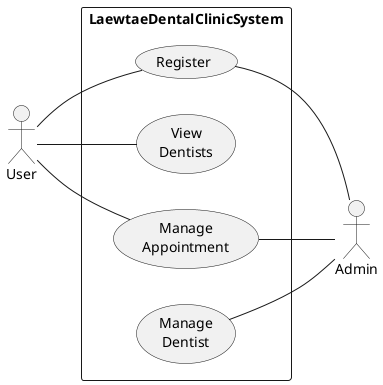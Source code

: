 @startuml Laewtae System Use Case Diagram
left to right direction
actor "User" as user
rectangle "LaewtaeDentalClinicSystem" as LaewtaeDentalClinic {    
    usecase "Register" as register
    usecase "View\nDentists" as viewDentists
    usecase "Manage\nAppointment" as manageAppt
    usecase "Manage\nDentist" as manageDentist
}

user -- register
user -- viewDentists
user -- manageAppt

actor "Admin" as admin
register -- admin
manageDentist -- admin
manageAppt -- admin
@enduml